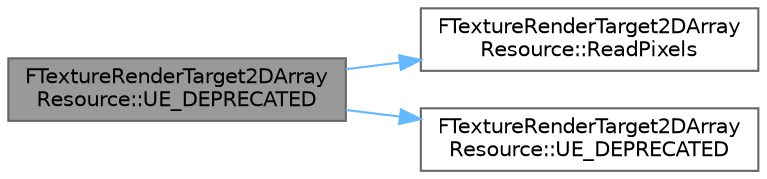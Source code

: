 digraph "FTextureRenderTarget2DArrayResource::UE_DEPRECATED"
{
 // INTERACTIVE_SVG=YES
 // LATEX_PDF_SIZE
  bgcolor="transparent";
  edge [fontname=Helvetica,fontsize=10,labelfontname=Helvetica,labelfontsize=10];
  node [fontname=Helvetica,fontsize=10,shape=box,height=0.2,width=0.4];
  rankdir="LR";
  Node1 [id="Node000001",label="FTextureRenderTarget2DArray\lResource::UE_DEPRECATED",height=0.2,width=0.4,color="gray40", fillcolor="grey60", style="filled", fontcolor="black",tooltip="Copy the texels of a single depth slice of the cube into an array."];
  Node1 -> Node2 [id="edge1_Node000001_Node000002",color="steelblue1",style="solid",tooltip=" "];
  Node2 [id="Node000002",label="FTextureRenderTarget2DArray\lResource::ReadPixels",height=0.2,width=0.4,color="grey40", fillcolor="white", style="filled",URL="$df/d06/classFTextureRenderTarget2DArrayResource.html#a990d4601e949e6c5dffa275f377be5d9",tooltip="Reads the render target's displayed pixels into a preallocated color buffer."];
  Node1 -> Node3 [id="edge2_Node000001_Node000003",color="steelblue1",style="solid",tooltip=" "];
  Node3 [id="Node000003",label="FTextureRenderTarget2DArray\lResource::UE_DEPRECATED",height=0.2,width=0.4,color="grey40", fillcolor="white", style="filled",URL="$df/d06/classFTextureRenderTarget2DArrayResource.html#ae0657b0a05a178431d1210d167f32970",tooltip="Copy the texels of a single depth slice of the 2d array into an array."];
}
